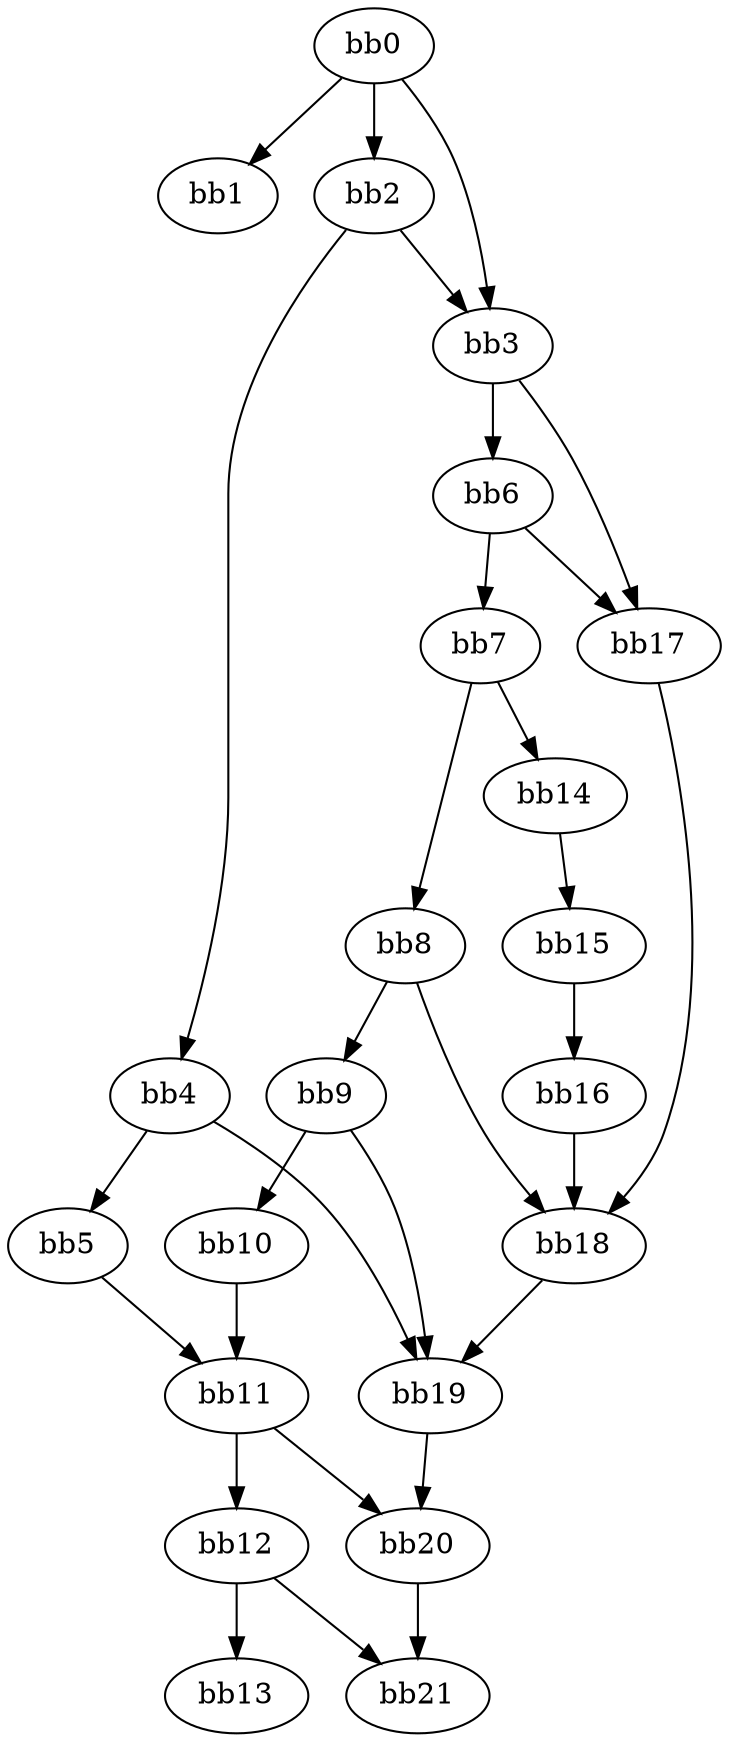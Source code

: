 digraph {
    0 [ label = "bb0\l" ]
    1 [ label = "bb1\l" ]
    2 [ label = "bb2\l" ]
    3 [ label = "bb3\l" ]
    4 [ label = "bb4\l" ]
    5 [ label = "bb5\l" ]
    6 [ label = "bb6\l" ]
    7 [ label = "bb7\l" ]
    8 [ label = "bb8\l" ]
    9 [ label = "bb9\l" ]
    10 [ label = "bb10\l" ]
    11 [ label = "bb11\l" ]
    12 [ label = "bb12\l" ]
    13 [ label = "bb13\l" ]
    14 [ label = "bb14\l" ]
    15 [ label = "bb15\l" ]
    16 [ label = "bb16\l" ]
    17 [ label = "bb17\l" ]
    18 [ label = "bb18\l" ]
    19 [ label = "bb19\l" ]
    20 [ label = "bb20\l" ]
    21 [ label = "bb21\l" ]
    0 -> 1 [ ]
    0 -> 2 [ ]
    0 -> 3 [ ]
    2 -> 3 [ ]
    2 -> 4 [ ]
    3 -> 6 [ ]
    3 -> 17 [ ]
    4 -> 5 [ ]
    4 -> 19 [ ]
    5 -> 11 [ ]
    6 -> 7 [ ]
    6 -> 17 [ ]
    7 -> 8 [ ]
    7 -> 14 [ ]
    8 -> 9 [ ]
    8 -> 18 [ ]
    9 -> 10 [ ]
    9 -> 19 [ ]
    10 -> 11 [ ]
    11 -> 12 [ ]
    11 -> 20 [ ]
    12 -> 13 [ ]
    12 -> 21 [ ]
    14 -> 15 [ ]
    15 -> 16 [ ]
    16 -> 18 [ ]
    17 -> 18 [ ]
    18 -> 19 [ ]
    19 -> 20 [ ]
    20 -> 21 [ ]
}

